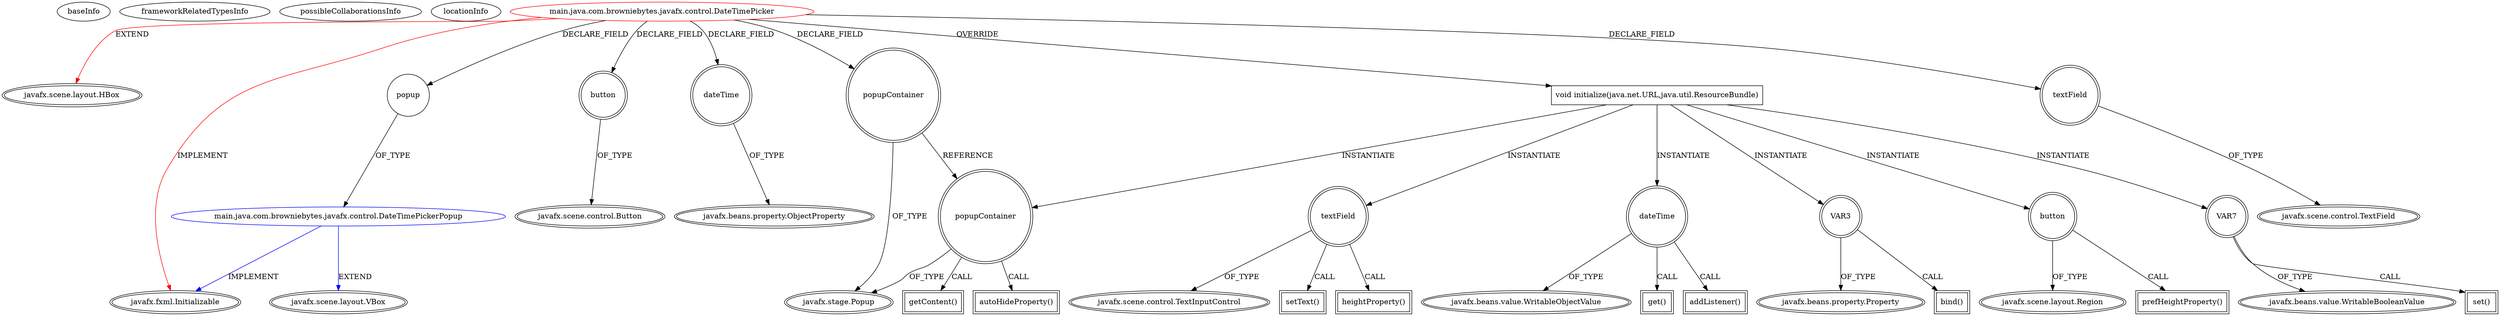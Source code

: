 digraph {
baseInfo[graphId=4449,category="extension_graph",isAnonymous=false,possibleRelation=true]
frameworkRelatedTypesInfo[0="javafx.scene.layout.HBox",1="javafx.fxml.Initializable"]
possibleCollaborationsInfo[0="4449~FIELD_DECLARATION-~javafx.scene.layout.HBox javafx.fxml.Initializable ~javafx.scene.layout.VBox javafx.fxml.Initializable ~false~false"]
locationInfo[projectName="taipeiben-DateTimePicker",filePath="/taipeiben-DateTimePicker/DateTimePicker-master/src/main/java/com/browniebytes/javafx/control/DateTimePicker.java",contextSignature="DateTimePicker",graphId="4449"]
0[label="main.java.com.browniebytes.javafx.control.DateTimePicker",vertexType="ROOT_CLIENT_CLASS_DECLARATION",isFrameworkType=false,color=red]
1[label="javafx.scene.layout.HBox",vertexType="FRAMEWORK_CLASS_TYPE",isFrameworkType=true,peripheries=2]
2[label="javafx.fxml.Initializable",vertexType="FRAMEWORK_INTERFACE_TYPE",isFrameworkType=true,peripheries=2]
3[label="button",vertexType="FIELD_DECLARATION",isFrameworkType=true,peripheries=2,shape=circle]
4[label="javafx.scene.control.Button",vertexType="FRAMEWORK_CLASS_TYPE",isFrameworkType=true,peripheries=2]
5[label="dateTime",vertexType="FIELD_DECLARATION",isFrameworkType=true,peripheries=2,shape=circle]
6[label="javafx.beans.property.ObjectProperty",vertexType="FRAMEWORK_CLASS_TYPE",isFrameworkType=true,peripheries=2]
7[label="popup",vertexType="FIELD_DECLARATION",isFrameworkType=false,shape=circle]
8[label="main.java.com.browniebytes.javafx.control.DateTimePickerPopup",vertexType="REFERENCE_CLIENT_CLASS_DECLARATION",isFrameworkType=false,color=blue]
9[label="javafx.scene.layout.VBox",vertexType="FRAMEWORK_CLASS_TYPE",isFrameworkType=true,peripheries=2]
11[label="popupContainer",vertexType="FIELD_DECLARATION",isFrameworkType=true,peripheries=2,shape=circle]
12[label="javafx.stage.Popup",vertexType="FRAMEWORK_CLASS_TYPE",isFrameworkType=true,peripheries=2]
13[label="textField",vertexType="FIELD_DECLARATION",isFrameworkType=true,peripheries=2,shape=circle]
14[label="javafx.scene.control.TextField",vertexType="FRAMEWORK_CLASS_TYPE",isFrameworkType=true,peripheries=2]
15[label="void initialize(java.net.URL,java.util.ResourceBundle)",vertexType="OVERRIDING_METHOD_DECLARATION",isFrameworkType=false,shape=box]
16[label="textField",vertexType="VARIABLE_EXPRESION",isFrameworkType=true,peripheries=2,shape=circle]
18[label="javafx.scene.control.TextInputControl",vertexType="FRAMEWORK_CLASS_TYPE",isFrameworkType=true,peripheries=2]
17[label="setText()",vertexType="INSIDE_CALL",isFrameworkType=true,peripheries=2,shape=box]
19[label="dateTime",vertexType="VARIABLE_EXPRESION",isFrameworkType=true,peripheries=2,shape=circle]
21[label="javafx.beans.value.WritableObjectValue",vertexType="FRAMEWORK_INTERFACE_TYPE",isFrameworkType=true,peripheries=2]
20[label="get()",vertexType="INSIDE_CALL",isFrameworkType=true,peripheries=2,shape=box]
23[label="addListener()",vertexType="INSIDE_CALL",isFrameworkType=true,peripheries=2,shape=box]
24[label="VAR3",vertexType="VARIABLE_EXPRESION",isFrameworkType=true,peripheries=2,shape=circle]
26[label="javafx.beans.property.Property",vertexType="FRAMEWORK_INTERFACE_TYPE",isFrameworkType=true,peripheries=2]
25[label="bind()",vertexType="INSIDE_CALL",isFrameworkType=true,peripheries=2,shape=box]
27[label="button",vertexType="VARIABLE_EXPRESION",isFrameworkType=true,peripheries=2,shape=circle]
29[label="javafx.scene.layout.Region",vertexType="FRAMEWORK_CLASS_TYPE",isFrameworkType=true,peripheries=2]
28[label="prefHeightProperty()",vertexType="INSIDE_CALL",isFrameworkType=true,peripheries=2,shape=box]
31[label="heightProperty()",vertexType="INSIDE_CALL",isFrameworkType=true,peripheries=2,shape=box]
32[label="popupContainer",vertexType="VARIABLE_EXPRESION",isFrameworkType=true,peripheries=2,shape=circle]
33[label="getContent()",vertexType="INSIDE_CALL",isFrameworkType=true,peripheries=2,shape=box]
35[label="VAR7",vertexType="VARIABLE_EXPRESION",isFrameworkType=true,peripheries=2,shape=circle]
37[label="javafx.beans.value.WritableBooleanValue",vertexType="FRAMEWORK_INTERFACE_TYPE",isFrameworkType=true,peripheries=2]
36[label="set()",vertexType="INSIDE_CALL",isFrameworkType=true,peripheries=2,shape=box]
39[label="autoHideProperty()",vertexType="INSIDE_CALL",isFrameworkType=true,peripheries=2,shape=box]
0->1[label="EXTEND",color=red]
0->2[label="IMPLEMENT",color=red]
0->3[label="DECLARE_FIELD"]
3->4[label="OF_TYPE"]
0->5[label="DECLARE_FIELD"]
5->6[label="OF_TYPE"]
0->7[label="DECLARE_FIELD"]
8->9[label="EXTEND",color=blue]
8->2[label="IMPLEMENT",color=blue]
7->8[label="OF_TYPE"]
0->11[label="DECLARE_FIELD"]
11->12[label="OF_TYPE"]
0->13[label="DECLARE_FIELD"]
13->14[label="OF_TYPE"]
0->15[label="OVERRIDE"]
15->16[label="INSTANTIATE"]
16->18[label="OF_TYPE"]
16->17[label="CALL"]
15->19[label="INSTANTIATE"]
19->21[label="OF_TYPE"]
19->20[label="CALL"]
19->23[label="CALL"]
15->24[label="INSTANTIATE"]
24->26[label="OF_TYPE"]
24->25[label="CALL"]
15->27[label="INSTANTIATE"]
27->29[label="OF_TYPE"]
27->28[label="CALL"]
16->31[label="CALL"]
15->32[label="INSTANTIATE"]
11->32[label="REFERENCE"]
32->12[label="OF_TYPE"]
32->33[label="CALL"]
15->35[label="INSTANTIATE"]
35->37[label="OF_TYPE"]
35->36[label="CALL"]
32->39[label="CALL"]
}
